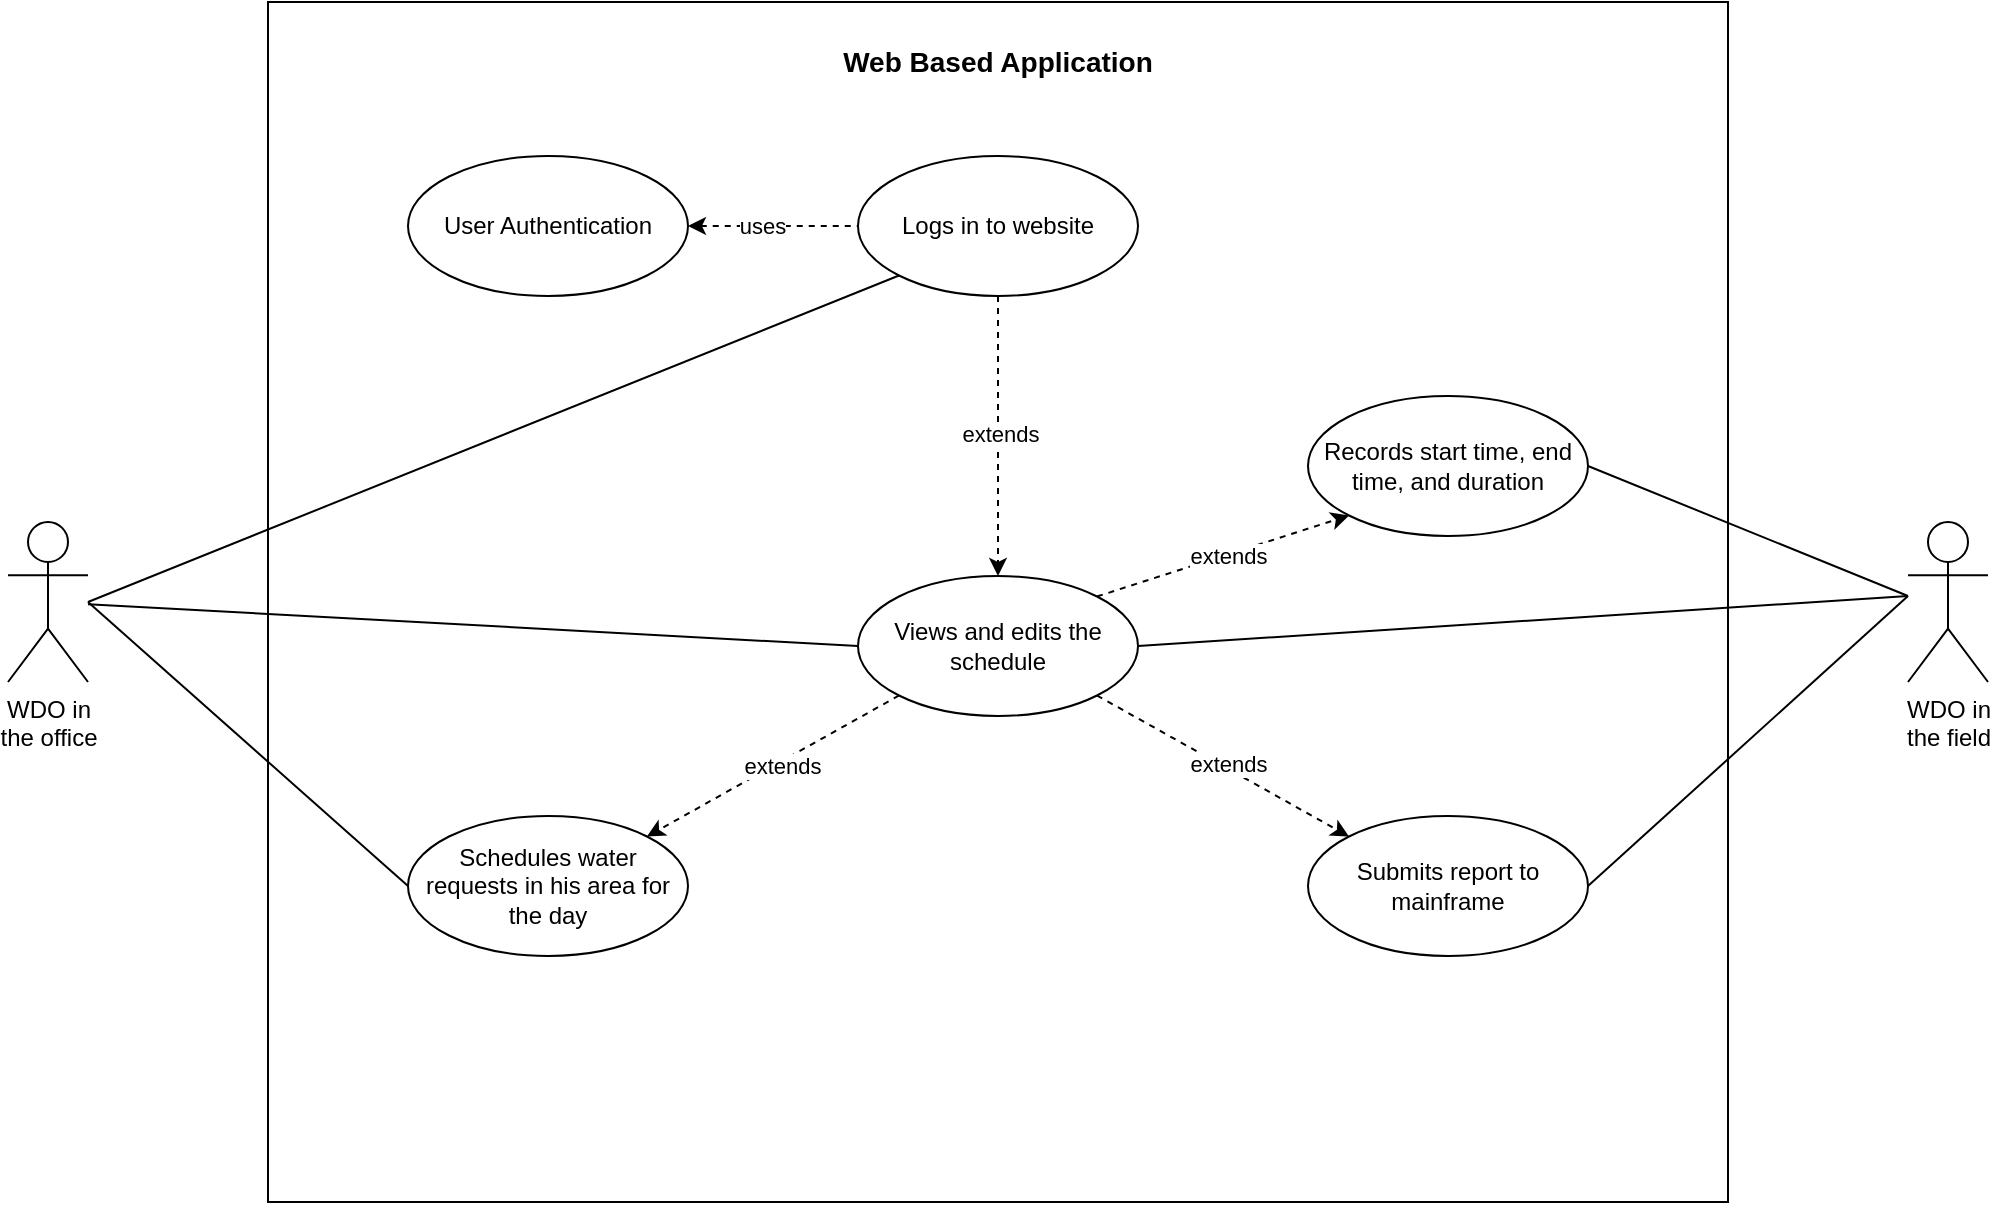 <mxfile version="23.1.5" type="device">
  <diagram name="Page-1" id="e7e014a7-5840-1c2e-5031-d8a46d1fe8dd">
    <mxGraphModel dx="1728" dy="922" grid="1" gridSize="10" guides="1" tooltips="1" connect="1" arrows="1" fold="1" page="1" pageScale="1" pageWidth="1169" pageHeight="826" background="none" math="0" shadow="0">
      <root>
        <mxCell id="0" />
        <mxCell id="1" parent="0" />
        <mxCell id="aO-ZwqscGiUsRUBuonYR-41" value="&lt;p style=&quot;margin:0px;margin-top:4px;text-align:center;&quot;&gt;&lt;br&gt;&lt;/p&gt;&lt;p style=&quot;margin:0px;margin-top:4px;text-align:center;&quot;&gt;&lt;font style=&quot;font-size: 14px;&quot;&gt;&lt;b&gt;Web Based Application&lt;/b&gt;&lt;/font&gt;&lt;/p&gt;" style="verticalAlign=top;align=left;overflow=fill;html=1;whiteSpace=wrap;" parent="1" vertex="1">
          <mxGeometry x="220" y="113" width="730" height="600" as="geometry" />
        </mxCell>
        <mxCell id="aO-ZwqscGiUsRUBuonYR-42" value="WDO in &lt;br&gt;the office" style="shape=umlActor;verticalLabelPosition=bottom;verticalAlign=top;html=1;" parent="1" vertex="1">
          <mxGeometry x="90" y="373" width="40" height="80" as="geometry" />
        </mxCell>
        <mxCell id="aO-ZwqscGiUsRUBuonYR-48" value="WDO in &lt;br&gt;the field" style="shape=umlActor;verticalLabelPosition=bottom;verticalAlign=top;html=1;" parent="1" vertex="1">
          <mxGeometry x="1040" y="373" width="40" height="80" as="geometry" />
        </mxCell>
        <mxCell id="aO-ZwqscGiUsRUBuonYR-49" value="Schedules water requests in his area for the day" style="ellipse;whiteSpace=wrap;html=1;" parent="1" vertex="1">
          <mxGeometry x="290" y="520" width="140" height="70" as="geometry" />
        </mxCell>
        <mxCell id="XMM5lSC8qHMZOTQO9a6y-17" style="rounded=0;orthogonalLoop=1;jettySize=auto;html=1;exitX=0;exitY=1;exitDx=0;exitDy=0;entryX=1;entryY=0;entryDx=0;entryDy=0;strokeColor=default;curved=0;dashed=1;" edge="1" parent="1" source="aO-ZwqscGiUsRUBuonYR-50" target="aO-ZwqscGiUsRUBuonYR-49">
          <mxGeometry relative="1" as="geometry" />
        </mxCell>
        <mxCell id="XMM5lSC8qHMZOTQO9a6y-18" value="extends" style="edgeLabel;html=1;align=center;verticalAlign=middle;resizable=0;points=[];" vertex="1" connectable="0" parent="XMM5lSC8qHMZOTQO9a6y-17">
          <mxGeometry x="-0.052" y="2" relative="1" as="geometry">
            <mxPoint as="offset" />
          </mxGeometry>
        </mxCell>
        <mxCell id="XMM5lSC8qHMZOTQO9a6y-19" style="rounded=0;orthogonalLoop=1;jettySize=auto;html=1;exitX=1;exitY=0;exitDx=0;exitDy=0;entryX=0;entryY=1;entryDx=0;entryDy=0;dashed=1;" edge="1" parent="1" source="aO-ZwqscGiUsRUBuonYR-50" target="aO-ZwqscGiUsRUBuonYR-51">
          <mxGeometry relative="1" as="geometry" />
        </mxCell>
        <mxCell id="XMM5lSC8qHMZOTQO9a6y-20" value="extends" style="edgeLabel;html=1;align=center;verticalAlign=middle;resizable=0;points=[];" vertex="1" connectable="0" parent="XMM5lSC8qHMZOTQO9a6y-19">
          <mxGeometry x="0.034" relative="1" as="geometry">
            <mxPoint as="offset" />
          </mxGeometry>
        </mxCell>
        <mxCell id="XMM5lSC8qHMZOTQO9a6y-21" style="rounded=0;orthogonalLoop=1;jettySize=auto;html=1;exitX=1;exitY=1;exitDx=0;exitDy=0;entryX=0;entryY=0;entryDx=0;entryDy=0;dashed=1;" edge="1" parent="1" source="aO-ZwqscGiUsRUBuonYR-50" target="aO-ZwqscGiUsRUBuonYR-52">
          <mxGeometry relative="1" as="geometry" />
        </mxCell>
        <mxCell id="XMM5lSC8qHMZOTQO9a6y-22" value="extends" style="edgeLabel;html=1;align=center;verticalAlign=middle;resizable=0;points=[];" vertex="1" connectable="0" parent="XMM5lSC8qHMZOTQO9a6y-21">
          <mxGeometry x="0.027" y="2" relative="1" as="geometry">
            <mxPoint as="offset" />
          </mxGeometry>
        </mxCell>
        <mxCell id="aO-ZwqscGiUsRUBuonYR-50" value="Views and edits the schedule" style="ellipse;whiteSpace=wrap;html=1;" parent="1" vertex="1">
          <mxGeometry x="515" y="400" width="140" height="70" as="geometry" />
        </mxCell>
        <mxCell id="aO-ZwqscGiUsRUBuonYR-51" value="Records start time, end time, and duration" style="ellipse;whiteSpace=wrap;html=1;" parent="1" vertex="1">
          <mxGeometry x="740" y="310" width="140" height="70" as="geometry" />
        </mxCell>
        <mxCell id="aO-ZwqscGiUsRUBuonYR-52" value="Submits report to mainframe" style="ellipse;whiteSpace=wrap;html=1;" parent="1" vertex="1">
          <mxGeometry x="740" y="520" width="140" height="70" as="geometry" />
        </mxCell>
        <mxCell id="XMM5lSC8qHMZOTQO9a6y-15" style="edgeStyle=orthogonalEdgeStyle;rounded=0;orthogonalLoop=1;jettySize=auto;html=1;exitX=0.5;exitY=1;exitDx=0;exitDy=0;dashed=1;" edge="1" parent="1" source="aO-ZwqscGiUsRUBuonYR-56" target="aO-ZwqscGiUsRUBuonYR-50">
          <mxGeometry relative="1" as="geometry" />
        </mxCell>
        <mxCell id="XMM5lSC8qHMZOTQO9a6y-16" value="extends" style="edgeLabel;html=1;align=center;verticalAlign=middle;resizable=0;points=[];" vertex="1" connectable="0" parent="XMM5lSC8qHMZOTQO9a6y-15">
          <mxGeometry x="-0.012" y="1" relative="1" as="geometry">
            <mxPoint as="offset" />
          </mxGeometry>
        </mxCell>
        <mxCell id="aO-ZwqscGiUsRUBuonYR-56" value="Logs in to website" style="ellipse;whiteSpace=wrap;html=1;" parent="1" vertex="1">
          <mxGeometry x="515" y="190" width="140" height="70" as="geometry" />
        </mxCell>
        <mxCell id="aO-ZwqscGiUsRUBuonYR-73" value="User Authentication" style="ellipse;whiteSpace=wrap;html=1;" parent="1" vertex="1">
          <mxGeometry x="290" y="190" width="140" height="70" as="geometry" />
        </mxCell>
        <mxCell id="XMM5lSC8qHMZOTQO9a6y-6" value="" style="endArrow=none;html=1;rounded=0;entryX=0;entryY=1;entryDx=0;entryDy=0;" edge="1" parent="1" target="aO-ZwqscGiUsRUBuonYR-56">
          <mxGeometry width="50" height="50" relative="1" as="geometry">
            <mxPoint x="130" y="413" as="sourcePoint" />
            <mxPoint x="180" y="350" as="targetPoint" />
          </mxGeometry>
        </mxCell>
        <mxCell id="XMM5lSC8qHMZOTQO9a6y-7" value="" style="endArrow=none;html=1;rounded=0;entryX=0;entryY=0.5;entryDx=0;entryDy=0;" edge="1" parent="1" source="aO-ZwqscGiUsRUBuonYR-42" target="aO-ZwqscGiUsRUBuonYR-50">
          <mxGeometry width="50" height="50" relative="1" as="geometry">
            <mxPoint x="150" y="420" as="sourcePoint" />
            <mxPoint x="190" y="400" as="targetPoint" />
          </mxGeometry>
        </mxCell>
        <mxCell id="XMM5lSC8qHMZOTQO9a6y-9" value="" style="endArrow=none;html=1;rounded=0;exitX=1;exitY=0.5;exitDx=0;exitDy=0;" edge="1" parent="1" source="aO-ZwqscGiUsRUBuonYR-50">
          <mxGeometry width="50" height="50" relative="1" as="geometry">
            <mxPoint x="970" y="470" as="sourcePoint" />
            <mxPoint x="1040" y="410" as="targetPoint" />
          </mxGeometry>
        </mxCell>
        <mxCell id="XMM5lSC8qHMZOTQO9a6y-10" value="" style="endArrow=none;html=1;rounded=0;exitX=1;exitY=0.5;exitDx=0;exitDy=0;" edge="1" parent="1" source="aO-ZwqscGiUsRUBuonYR-51">
          <mxGeometry width="50" height="50" relative="1" as="geometry">
            <mxPoint x="980" y="350" as="sourcePoint" />
            <mxPoint x="1040" y="410" as="targetPoint" />
          </mxGeometry>
        </mxCell>
        <mxCell id="XMM5lSC8qHMZOTQO9a6y-11" value="" style="endArrow=none;html=1;rounded=0;entryX=0;entryY=0.5;entryDx=0;entryDy=0;" edge="1" parent="1" target="aO-ZwqscGiUsRUBuonYR-49">
          <mxGeometry width="50" height="50" relative="1" as="geometry">
            <mxPoint x="130" y="413" as="sourcePoint" />
            <mxPoint x="190" y="440" as="targetPoint" />
          </mxGeometry>
        </mxCell>
        <mxCell id="XMM5lSC8qHMZOTQO9a6y-12" value="" style="endArrow=none;html=1;rounded=0;exitX=1;exitY=0.5;exitDx=0;exitDy=0;" edge="1" parent="1" source="aO-ZwqscGiUsRUBuonYR-52">
          <mxGeometry width="50" height="50" relative="1" as="geometry">
            <mxPoint x="930" y="530" as="sourcePoint" />
            <mxPoint x="1040" y="410" as="targetPoint" />
          </mxGeometry>
        </mxCell>
        <mxCell id="XMM5lSC8qHMZOTQO9a6y-13" value="" style="endArrow=none;dashed=1;html=1;rounded=0;entryX=0;entryY=0.5;entryDx=0;entryDy=0;exitX=1;exitY=0.5;exitDx=0;exitDy=0;endFill=0;startArrow=classic;startFill=1;" edge="1" parent="1" source="aO-ZwqscGiUsRUBuonYR-73" target="aO-ZwqscGiUsRUBuonYR-56">
          <mxGeometry width="50" height="50" relative="1" as="geometry">
            <mxPoint x="440" y="260" as="sourcePoint" />
            <mxPoint x="490" y="210" as="targetPoint" />
          </mxGeometry>
        </mxCell>
        <mxCell id="XMM5lSC8qHMZOTQO9a6y-14" value="uses" style="edgeLabel;html=1;align=center;verticalAlign=middle;resizable=0;points=[];" vertex="1" connectable="0" parent="XMM5lSC8qHMZOTQO9a6y-13">
          <mxGeometry x="-0.143" relative="1" as="geometry">
            <mxPoint as="offset" />
          </mxGeometry>
        </mxCell>
      </root>
    </mxGraphModel>
  </diagram>
</mxfile>
